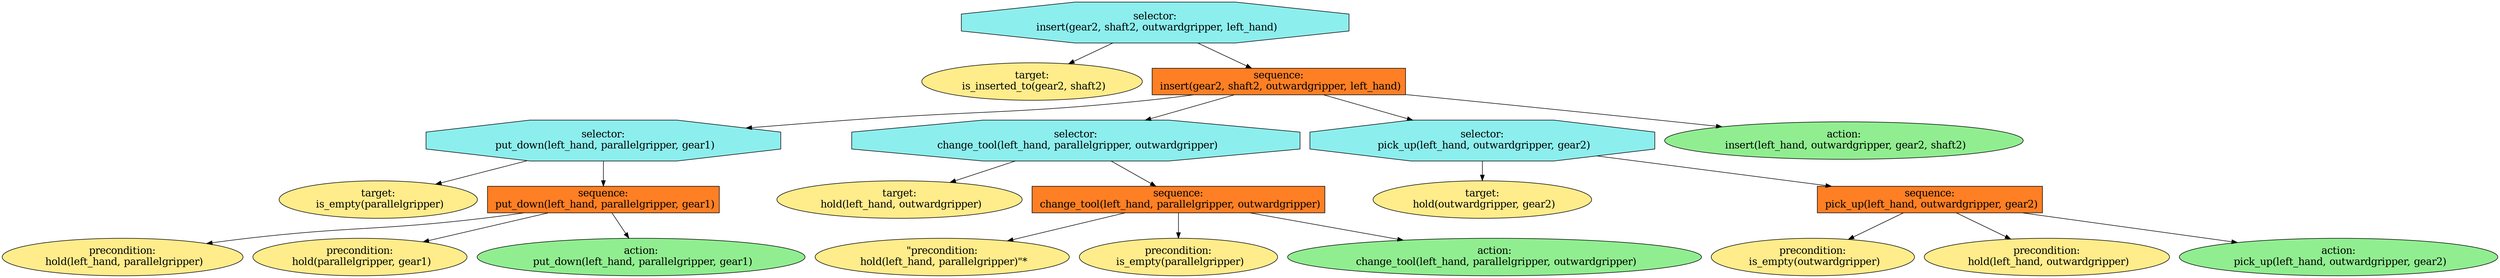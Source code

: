 digraph pastafarianism {
ordering=out;
graph [fontname="times-roman"];
node [fontname="times-roman"];
edge [fontname="times-roman"];
"selector:
 insert(gear2, shaft2, outwardgripper, left_hand)" [fillcolor=darkslategray2, fontcolor=black, fontsize=18, label="selector:
 insert(gear2, shaft2, outwardgripper, left_hand)", shape=octagon, style=filled];
"target:
 is_inserted_to(gear2, shaft2)" [fillcolor=lightgoldenrod1, fontcolor=black, fontsize=18, label="target:
 is_inserted_to(gear2, shaft2)", shape=ellipse, style=filled];
"selector:
 insert(gear2, shaft2, outwardgripper, left_hand)" -> "target:
 is_inserted_to(gear2, shaft2)";
"sequence:
 insert(gear2, shaft2, outwardgripper, left_hand)" [fillcolor=chocolate1, fontcolor=black, fontsize=18, label="sequence:
 insert(gear2, shaft2, outwardgripper, left_hand)", shape=box, style=filled];
"selector:
 insert(gear2, shaft2, outwardgripper, left_hand)" -> "sequence:
 insert(gear2, shaft2, outwardgripper, left_hand)";
"selector:
 put_down(left_hand, parallelgripper, gear1)" [fillcolor=darkslategray2, fontcolor=black, fontsize=18, label="selector:
 put_down(left_hand, parallelgripper, gear1)", shape=octagon, style=filled];
"sequence:
 insert(gear2, shaft2, outwardgripper, left_hand)" -> "selector:
 put_down(left_hand, parallelgripper, gear1)";
"target:
 is_empty(parallelgripper)" [fillcolor=lightgoldenrod1, fontcolor=black, fontsize=18, label="target:
 is_empty(parallelgripper)", shape=ellipse, style=filled];
"selector:
 put_down(left_hand, parallelgripper, gear1)" -> "target:
 is_empty(parallelgripper)";
"sequence:
 put_down(left_hand, parallelgripper, gear1)" [fillcolor=chocolate1, fontcolor=black, fontsize=18, label="sequence:
 put_down(left_hand, parallelgripper, gear1)", shape=box, style=filled];
"selector:
 put_down(left_hand, parallelgripper, gear1)" -> "sequence:
 put_down(left_hand, parallelgripper, gear1)";
"precondition:
 hold(left_hand, parallelgripper)" [fillcolor=lightgoldenrod1, fontcolor=black, fontsize=18, label="precondition:
 hold(left_hand, parallelgripper)", shape=ellipse, style=filled];
"sequence:
 put_down(left_hand, parallelgripper, gear1)" -> "precondition:
 hold(left_hand, parallelgripper)";
"precondition:
 hold(parallelgripper, gear1)" [fillcolor=lightgoldenrod1, fontcolor=black, fontsize=18, label="precondition:
 hold(parallelgripper, gear1)", shape=ellipse, style=filled];
"sequence:
 put_down(left_hand, parallelgripper, gear1)" -> "precondition:
 hold(parallelgripper, gear1)";
"action:
 put_down(left_hand, parallelgripper, gear1)" [fillcolor=lightgreen, fontcolor=black, fontsize=18, label="action:
 put_down(left_hand, parallelgripper, gear1)", shape=ellipse, style=filled];
"sequence:
 put_down(left_hand, parallelgripper, gear1)" -> "action:
 put_down(left_hand, parallelgripper, gear1)";
"selector:
 change_tool(left_hand, parallelgripper, outwardgripper)" [fillcolor=darkslategray2, fontcolor=black, fontsize=18, label="selector:
 change_tool(left_hand, parallelgripper, outwardgripper)", shape=octagon, style=filled];
"sequence:
 insert(gear2, shaft2, outwardgripper, left_hand)" -> "selector:
 change_tool(left_hand, parallelgripper, outwardgripper)";
"target:
 hold(left_hand, outwardgripper)" [fillcolor=lightgoldenrod1, fontcolor=black, fontsize=18, label="target:
 hold(left_hand, outwardgripper)", shape=ellipse, style=filled];
"selector:
 change_tool(left_hand, parallelgripper, outwardgripper)" -> "target:
 hold(left_hand, outwardgripper)";
"sequence:
 change_tool(left_hand, parallelgripper, outwardgripper)" [fillcolor=chocolate1, fontcolor=black, fontsize=18, label="sequence:
 change_tool(left_hand, parallelgripper, outwardgripper)", shape=box, style=filled];
"selector:
 change_tool(left_hand, parallelgripper, outwardgripper)" -> "sequence:
 change_tool(left_hand, parallelgripper, outwardgripper)";
"\"precondition:\n hold(left_hand, parallelgripper)\"*" [fillcolor=lightgoldenrod1, fontcolor=black, fontsize=18, label="\"precondition:\n hold(left_hand, parallelgripper)\"*", shape=ellipse, style=filled];
"sequence:
 change_tool(left_hand, parallelgripper, outwardgripper)" -> "\"precondition:\n hold(left_hand, parallelgripper)\"*";
"precondition:
 is_empty(parallelgripper)" [fillcolor=lightgoldenrod1, fontcolor=black, fontsize=18, label="precondition:
 is_empty(parallelgripper)", shape=ellipse, style=filled];
"sequence:
 change_tool(left_hand, parallelgripper, outwardgripper)" -> "precondition:
 is_empty(parallelgripper)";
"action:
 change_tool(left_hand, parallelgripper, outwardgripper)" [fillcolor=lightgreen, fontcolor=black, fontsize=18, label="action:
 change_tool(left_hand, parallelgripper, outwardgripper)", shape=ellipse, style=filled];
"sequence:
 change_tool(left_hand, parallelgripper, outwardgripper)" -> "action:
 change_tool(left_hand, parallelgripper, outwardgripper)";
"selector:
 pick_up(left_hand, outwardgripper, gear2)" [fillcolor=darkslategray2, fontcolor=black, fontsize=18, label="selector:
 pick_up(left_hand, outwardgripper, gear2)", shape=octagon, style=filled];
"sequence:
 insert(gear2, shaft2, outwardgripper, left_hand)" -> "selector:
 pick_up(left_hand, outwardgripper, gear2)";
"target:
 hold(outwardgripper, gear2)" [fillcolor=lightgoldenrod1, fontcolor=black, fontsize=18, label="target:
 hold(outwardgripper, gear2)", shape=ellipse, style=filled];
"selector:
 pick_up(left_hand, outwardgripper, gear2)" -> "target:
 hold(outwardgripper, gear2)";
"sequence:
 pick_up(left_hand, outwardgripper, gear2)" [fillcolor=chocolate1, fontcolor=black, fontsize=18, label="sequence:
 pick_up(left_hand, outwardgripper, gear2)", shape=box, style=filled];
"selector:
 pick_up(left_hand, outwardgripper, gear2)" -> "sequence:
 pick_up(left_hand, outwardgripper, gear2)";
"precondition:
 is_empty(outwardgripper)" [fillcolor=lightgoldenrod1, fontcolor=black, fontsize=18, label="precondition:
 is_empty(outwardgripper)", shape=ellipse, style=filled];
"sequence:
 pick_up(left_hand, outwardgripper, gear2)" -> "precondition:
 is_empty(outwardgripper)";
"precondition:
 hold(left_hand, outwardgripper)" [fillcolor=lightgoldenrod1, fontcolor=black, fontsize=18, label="precondition:
 hold(left_hand, outwardgripper)", shape=ellipse, style=filled];
"sequence:
 pick_up(left_hand, outwardgripper, gear2)" -> "precondition:
 hold(left_hand, outwardgripper)";
"action:
 pick_up(left_hand, outwardgripper, gear2)" [fillcolor=lightgreen, fontcolor=black, fontsize=18, label="action:
 pick_up(left_hand, outwardgripper, gear2)", shape=ellipse, style=filled];
"sequence:
 pick_up(left_hand, outwardgripper, gear2)" -> "action:
 pick_up(left_hand, outwardgripper, gear2)";
"action:
 insert(left_hand, outwardgripper, gear2, shaft2)" [fillcolor=lightgreen, fontcolor=black, fontsize=18, label="action:
 insert(left_hand, outwardgripper, gear2, shaft2)", shape=ellipse, style=filled];
"sequence:
 insert(gear2, shaft2, outwardgripper, left_hand)" -> "action:
 insert(left_hand, outwardgripper, gear2, shaft2)";
}
